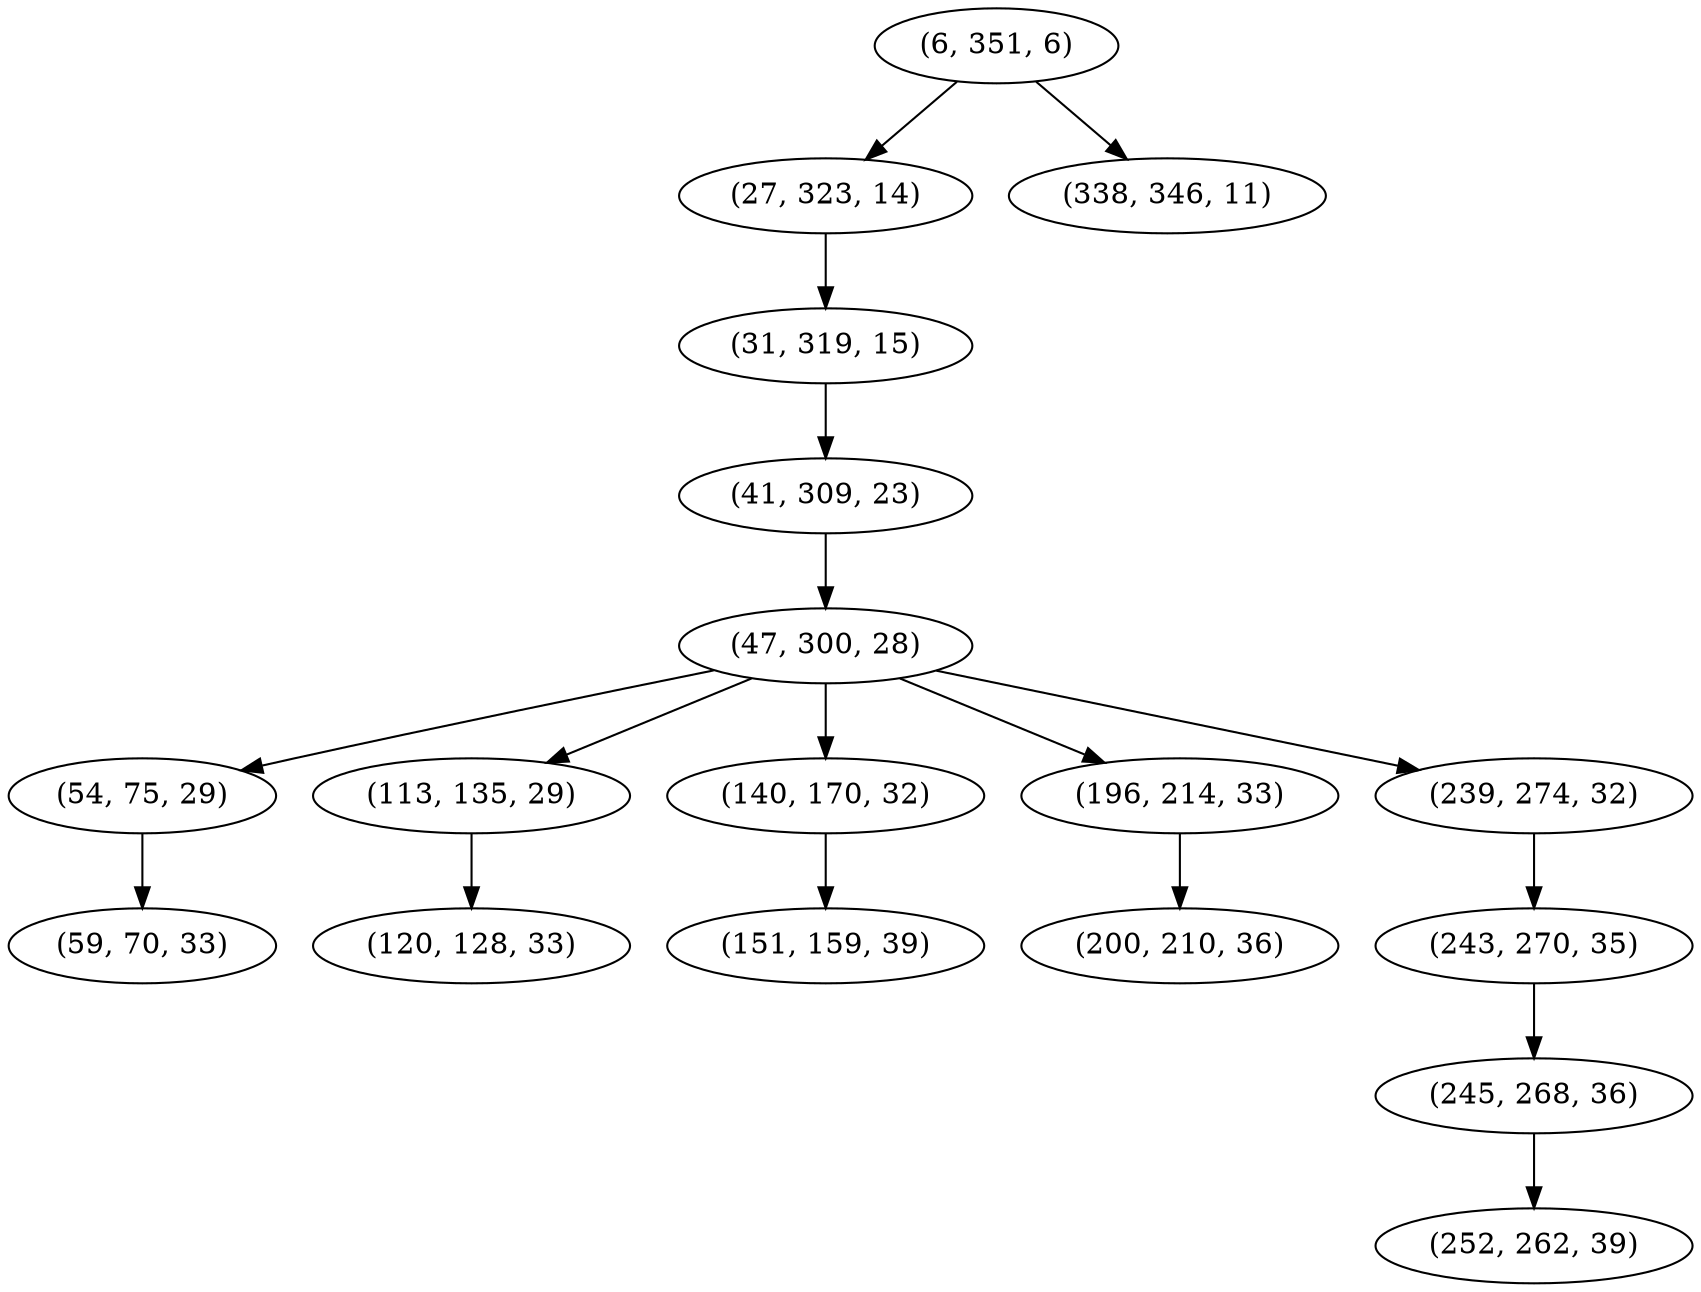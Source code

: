 digraph tree {
    "(6, 351, 6)";
    "(27, 323, 14)";
    "(31, 319, 15)";
    "(41, 309, 23)";
    "(47, 300, 28)";
    "(54, 75, 29)";
    "(59, 70, 33)";
    "(113, 135, 29)";
    "(120, 128, 33)";
    "(140, 170, 32)";
    "(151, 159, 39)";
    "(196, 214, 33)";
    "(200, 210, 36)";
    "(239, 274, 32)";
    "(243, 270, 35)";
    "(245, 268, 36)";
    "(252, 262, 39)";
    "(338, 346, 11)";
    "(6, 351, 6)" -> "(27, 323, 14)";
    "(6, 351, 6)" -> "(338, 346, 11)";
    "(27, 323, 14)" -> "(31, 319, 15)";
    "(31, 319, 15)" -> "(41, 309, 23)";
    "(41, 309, 23)" -> "(47, 300, 28)";
    "(47, 300, 28)" -> "(54, 75, 29)";
    "(47, 300, 28)" -> "(113, 135, 29)";
    "(47, 300, 28)" -> "(140, 170, 32)";
    "(47, 300, 28)" -> "(196, 214, 33)";
    "(47, 300, 28)" -> "(239, 274, 32)";
    "(54, 75, 29)" -> "(59, 70, 33)";
    "(113, 135, 29)" -> "(120, 128, 33)";
    "(140, 170, 32)" -> "(151, 159, 39)";
    "(196, 214, 33)" -> "(200, 210, 36)";
    "(239, 274, 32)" -> "(243, 270, 35)";
    "(243, 270, 35)" -> "(245, 268, 36)";
    "(245, 268, 36)" -> "(252, 262, 39)";
}

